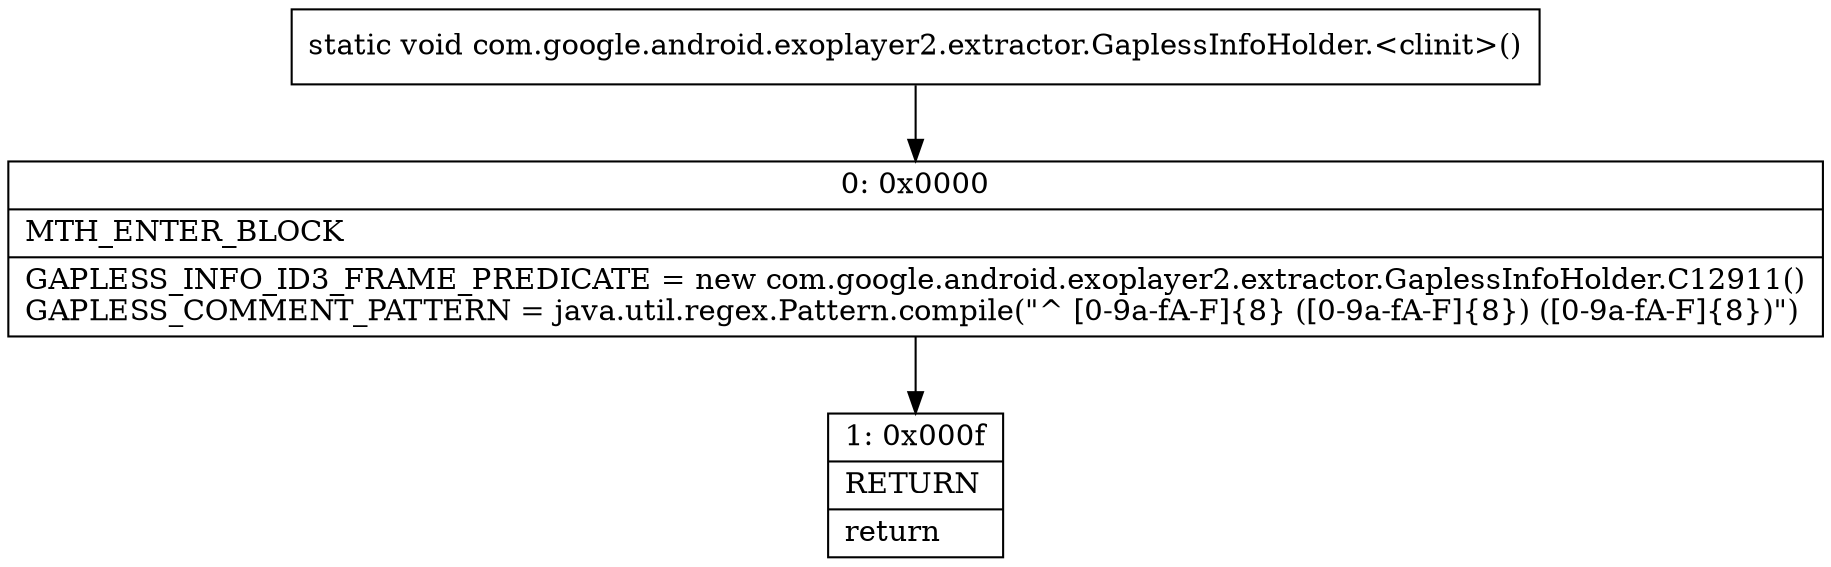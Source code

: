 digraph "CFG forcom.google.android.exoplayer2.extractor.GaplessInfoHolder.\<clinit\>()V" {
Node_0 [shape=record,label="{0\:\ 0x0000|MTH_ENTER_BLOCK\l|GAPLESS_INFO_ID3_FRAME_PREDICATE = new com.google.android.exoplayer2.extractor.GaplessInfoHolder.C12911()\lGAPLESS_COMMENT_PATTERN = java.util.regex.Pattern.compile(\"^ [0\-9a\-fA\-F]\{8\} ([0\-9a\-fA\-F]\{8\}) ([0\-9a\-fA\-F]\{8\})\")\l}"];
Node_1 [shape=record,label="{1\:\ 0x000f|RETURN\l|return\l}"];
MethodNode[shape=record,label="{static void com.google.android.exoplayer2.extractor.GaplessInfoHolder.\<clinit\>() }"];
MethodNode -> Node_0;
Node_0 -> Node_1;
}

